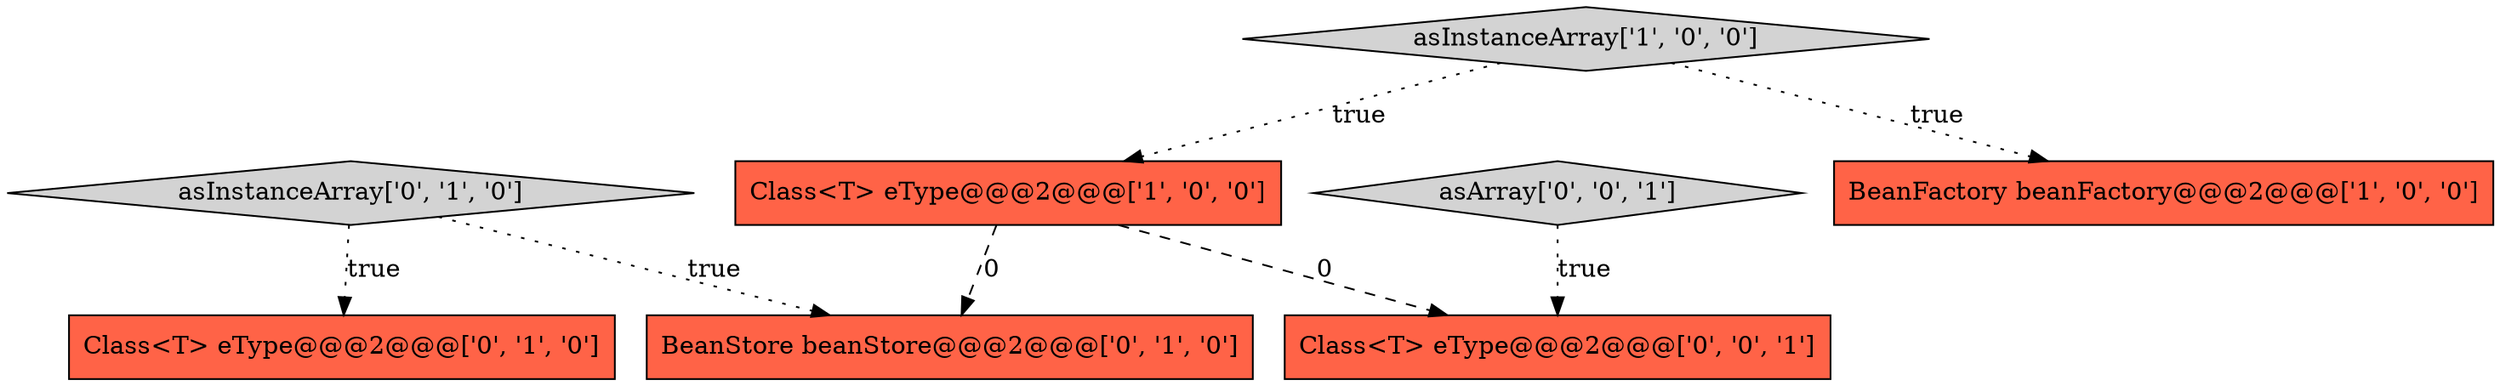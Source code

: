 digraph {
2 [style = filled, label = "Class<T> eType@@@2@@@['1', '0', '0']", fillcolor = tomato, shape = box image = "AAA1AAABBB1BBB"];
1 [style = filled, label = "asInstanceArray['1', '0', '0']", fillcolor = lightgray, shape = diamond image = "AAA0AAABBB1BBB"];
5 [style = filled, label = "BeanStore beanStore@@@2@@@['0', '1', '0']", fillcolor = tomato, shape = box image = "AAA1AAABBB2BBB"];
4 [style = filled, label = "Class<T> eType@@@2@@@['0', '1', '0']", fillcolor = tomato, shape = box image = "AAA0AAABBB2BBB"];
7 [style = filled, label = "asArray['0', '0', '1']", fillcolor = lightgray, shape = diamond image = "AAA0AAABBB3BBB"];
3 [style = filled, label = "asInstanceArray['0', '1', '0']", fillcolor = lightgray, shape = diamond image = "AAA0AAABBB2BBB"];
0 [style = filled, label = "BeanFactory beanFactory@@@2@@@['1', '0', '0']", fillcolor = tomato, shape = box image = "AAA0AAABBB1BBB"];
6 [style = filled, label = "Class<T> eType@@@2@@@['0', '0', '1']", fillcolor = tomato, shape = box image = "AAA0AAABBB3BBB"];
3->4 [style = dotted, label="true"];
7->6 [style = dotted, label="true"];
2->5 [style = dashed, label="0"];
1->0 [style = dotted, label="true"];
3->5 [style = dotted, label="true"];
1->2 [style = dotted, label="true"];
2->6 [style = dashed, label="0"];
}
